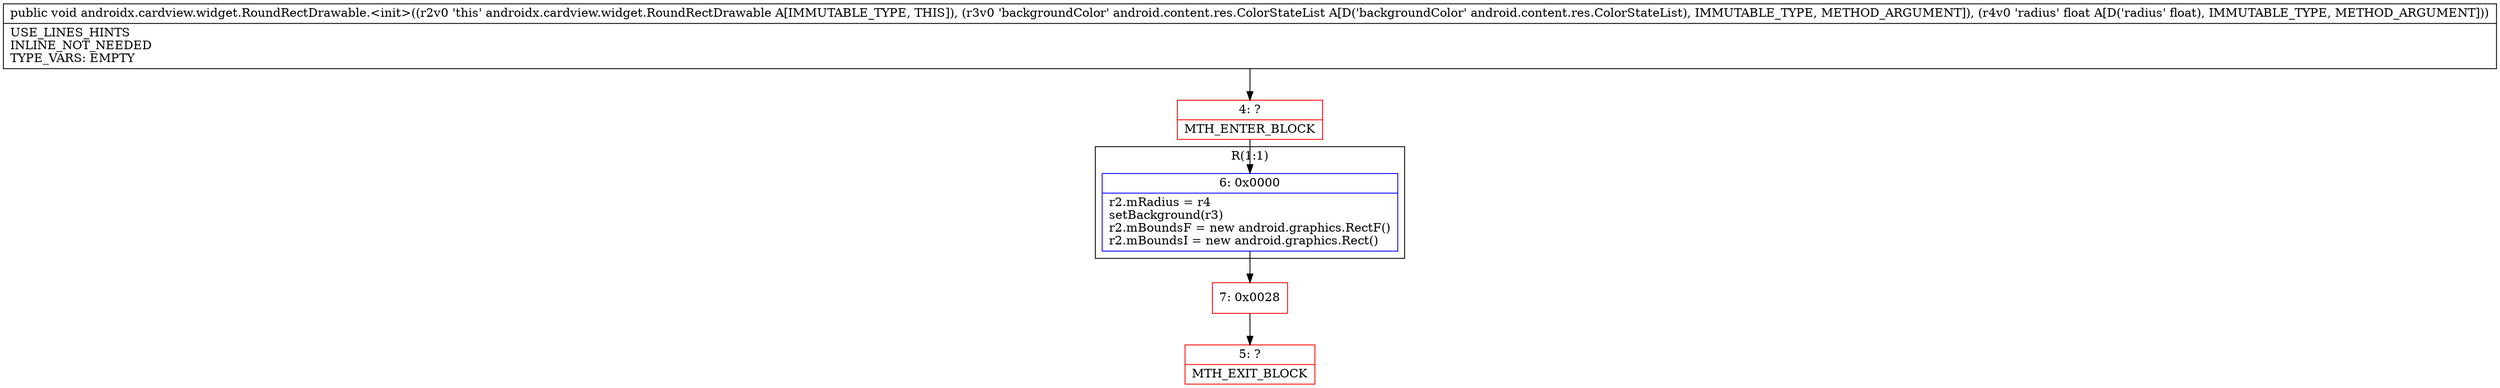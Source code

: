 digraph "CFG forandroidx.cardview.widget.RoundRectDrawable.\<init\>(Landroid\/content\/res\/ColorStateList;F)V" {
subgraph cluster_Region_2062991913 {
label = "R(1:1)";
node [shape=record,color=blue];
Node_6 [shape=record,label="{6\:\ 0x0000|r2.mRadius = r4\lsetBackground(r3)\lr2.mBoundsF = new android.graphics.RectF()\lr2.mBoundsI = new android.graphics.Rect()\l}"];
}
Node_4 [shape=record,color=red,label="{4\:\ ?|MTH_ENTER_BLOCK\l}"];
Node_7 [shape=record,color=red,label="{7\:\ 0x0028}"];
Node_5 [shape=record,color=red,label="{5\:\ ?|MTH_EXIT_BLOCK\l}"];
MethodNode[shape=record,label="{public void androidx.cardview.widget.RoundRectDrawable.\<init\>((r2v0 'this' androidx.cardview.widget.RoundRectDrawable A[IMMUTABLE_TYPE, THIS]), (r3v0 'backgroundColor' android.content.res.ColorStateList A[D('backgroundColor' android.content.res.ColorStateList), IMMUTABLE_TYPE, METHOD_ARGUMENT]), (r4v0 'radius' float A[D('radius' float), IMMUTABLE_TYPE, METHOD_ARGUMENT]))  | USE_LINES_HINTS\lINLINE_NOT_NEEDED\lTYPE_VARS: EMPTY\l}"];
MethodNode -> Node_4;Node_6 -> Node_7;
Node_4 -> Node_6;
Node_7 -> Node_5;
}

